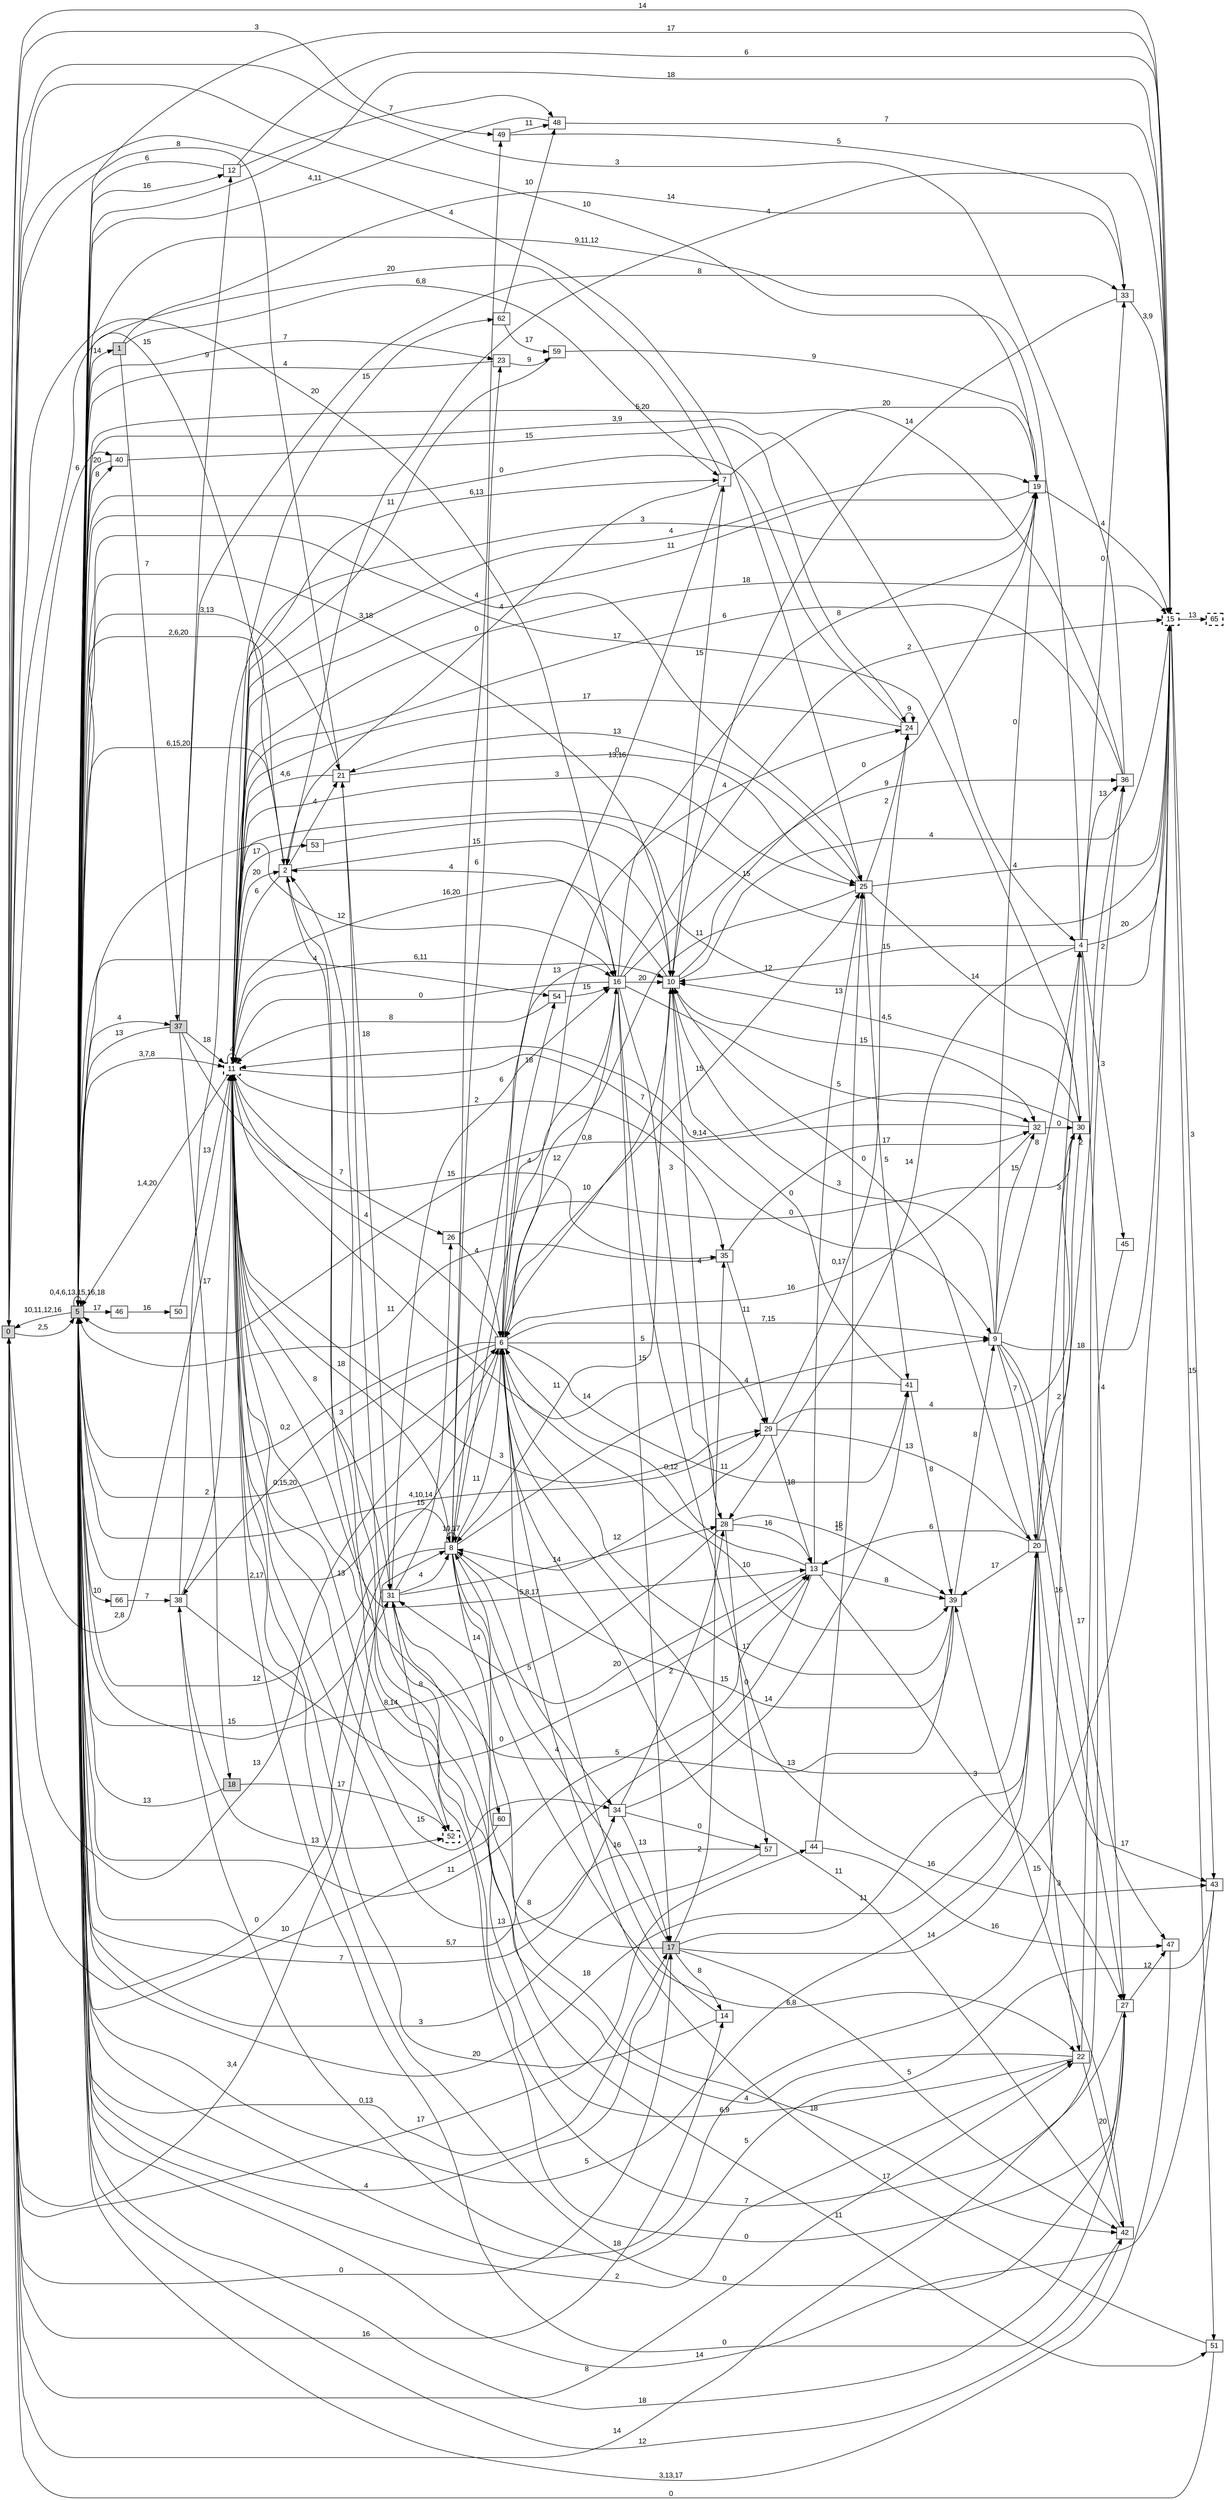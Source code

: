 digraph "NDFA" {
  rankdir=LR
  node [shape=box width=0.1 height=0.1 fontname=Arial]
  edge [fontname=Arial]
/* Estados */
 s0 [label="0" style="filled"] /* I:1 F:0 D:0 */
 s1 [label="1" style="filled"] /* I:1 F:0 D:0 */
 s2 [label="2" ] /* I:0 F:0 D:0 */
 s4 [label="4" ] /* I:0 F:0 D:0 */
 s5 [label="5" style="filled"] /* I:1 F:0 D:0 */
 s6 [label="6" ] /* I:0 F:0 D:0 */
 s7 [label="7" ] /* I:0 F:0 D:0 */
 s8 [label="8" ] /* I:0 F:0 D:0 */
 s9 [label="9" ] /* I:0 F:0 D:0 */
 s10 [label="10" ] /* I:0 F:0 D:0 */
 s11 [label="11" style="bold,dashed"] /* I:0 F:1 D:0 */
 s12 [label="12" ] /* I:0 F:0 D:0 */
 s13 [label="13" ] /* I:0 F:0 D:0 */
 s14 [label="14" ] /* I:0 F:0 D:0 */
 s15 [label="15" style="bold,dashed"] /* I:0 F:1 D:0 */
 s16 [label="16" ] /* I:0 F:0 D:0 */
 s17 [label="17" style="filled"] /* I:1 F:0 D:0 */
 s18 [label="18" style="filled"] /* I:1 F:0 D:0 */
 s19 [label="19" ] /* I:0 F:0 D:0 */
 s20 [label="20" ] /* I:0 F:0 D:0 */
 s21 [label="21" ] /* I:0 F:0 D:0 */
 s22 [label="22" ] /* I:0 F:0 D:0 */
 s23 [label="23" ] /* I:0 F:0 D:0 */
 s24 [label="24" ] /* I:0 F:0 D:0 */
 s25 [label="25" ] /* I:0 F:0 D:0 */
 s26 [label="26" ] /* I:0 F:0 D:0 */
 s27 [label="27" ] /* I:0 F:0 D:0 */
 s28 [label="28" ] /* I:0 F:0 D:0 */
 s29 [label="29" ] /* I:0 F:0 D:0 */
 s30 [label="30" ] /* I:0 F:0 D:0 */
 s31 [label="31" ] /* I:0 F:0 D:0 */
 s32 [label="32" ] /* I:0 F:0 D:0 */
 s33 [label="33" ] /* I:0 F:0 D:0 */
 s34 [label="34" ] /* I:0 F:0 D:0 */
 s35 [label="35" ] /* I:0 F:0 D:0 */
 s36 [label="36" ] /* I:0 F:0 D:0 */
 s37 [label="37" style="filled"] /* I:1 F:0 D:0 */
 s38 [label="38" ] /* I:0 F:0 D:0 */
 s39 [label="39" ] /* I:0 F:0 D:0 */
 s40 [label="40" ] /* I:0 F:0 D:0 */
 s41 [label="41" ] /* I:0 F:0 D:0 */
 s42 [label="42" ] /* I:0 F:0 D:0 */
 s43 [label="43" ] /* I:0 F:0 D:0 */
 s44 [label="44" ] /* I:0 F:0 D:0 */
 s45 [label="45" ] /* I:0 F:0 D:0 */
 s46 [label="46" ] /* I:0 F:0 D:0 */
 s47 [label="47" ] /* I:0 F:0 D:0 */
 s48 [label="48" ] /* I:0 F:0 D:0 */
 s49 [label="49" ] /* I:0 F:0 D:0 */
 s50 [label="50" ] /* I:0 F:0 D:0 */
 s51 [label="51" ] /* I:0 F:0 D:0 */
 s52 [label="52" style="bold,dashed"] /* I:0 F:1 D:0 */
 s53 [label="53" ] /* I:0 F:0 D:0 */
 s54 [label="54" ] /* I:0 F:0 D:0 */
 s57 [label="57" ] /* I:0 F:0 D:0 */
 s59 [label="59" ] /* I:0 F:0 D:0 */
 s60 [label="60" ] /* I:0 F:0 D:0 */
 s62 [label="62" ] /* I:0 F:0 D:0 */
 s65 [label="65" style="bold,dashed"] /* I:0 F:1 D:0 */
 s66 [label="66" ] /* I:0 F:0 D:0 */
/* Transiciones */
  s0 -> s5 [label="2,5"]
  s0 -> s6 [label="13"]
  s0 -> s8 [label="3,4"]
  s0 -> s11 [label="2,8"]
  s0 -> s14 [label="16"]
  s0 -> s15 [label="14"]
  s0 -> s16 [label="20"]
  s0 -> s17 [label="0"]
  s0 -> s22 [label="8"]
  s0 -> s25 [label="4"]
  s0 -> s40 [label="6"]
  s0 -> s44 [label="17"]
  s0 -> s49 [label="3"]
  s1 -> s7 [label="6,8"]
  s1 -> s33 [label="14"]
  s1 -> s37 [label="7"]
  s2 -> s0 [label="15"]
  s2 -> s5 [label="6,15,20"]
  s2 -> s10 [label="15"]
  s2 -> s11 [label="6"]
  s2 -> s21 [label="4"]
  s2 -> s27 [label="0"]
  s4 -> s0 [label="10"]
  s4 -> s10 [label="15"]
  s4 -> s15 [label="20"]
  s4 -> s27 [label="4"]
  s4 -> s28 [label="14"]
  s4 -> s33 [label="0"]
  s4 -> s36 [label="13"]
  s4 -> s45 [label="3"]
  s5 -> s0 [label="10,11,12,16"]
  s5 -> s1 [label="14"]
  s5 -> s2 [label="2,6,20"]
  s5 -> s4 [label="3,9"]
  s5 -> s5 [label="0,4,6,13,15,16,18"]
  s5 -> s6 [label="0,15,20"]
  s5 -> s8 [label="2,17"]
  s5 -> s11 [label="3,7,8"]
  s5 -> s12 [label="16"]
  s5 -> s13 [label="11"]
  s5 -> s15 [label="18"]
  s5 -> s16 [label="12"]
  s5 -> s17 [label="0,13"]
  s5 -> s20 [label="5"]
  s5 -> s21 [label="3,13"]
  s5 -> s22 [label="2"]
  s5 -> s23 [label="7"]
  s5 -> s25 [label="4"]
  s5 -> s29 [label="4,10,14"]
  s5 -> s30 [label="18"]
  s5 -> s31 [label="15"]
  s5 -> s34 [label="7"]
  s5 -> s37 [label="4"]
  s5 -> s40 [label="8"]
  s5 -> s42 [label="12"]
  s5 -> s46 [label="17"]
  s5 -> s54 [label="4"]
  s5 -> s66 [label="10"]
  s6 -> s0 [label="0"]
  s6 -> s5 [label="0,2"]
  s6 -> s9 [label="7,15"]
  s6 -> s10 [label="10"]
  s6 -> s11 [label="4"]
  s6 -> s16 [label="12"]
  s6 -> s24 [label="4"]
  s6 -> s25 [label="15"]
  s6 -> s29 [label="5"]
  s6 -> s38 [label="3"]
  s6 -> s39 [label="10"]
  s6 -> s41 [label="11"]
  s6 -> s54 [label="18"]
  s7 -> s2 [label="4"]
  s7 -> s5 [label="20"]
  s7 -> s6 [label="13,16"]
  s7 -> s19 [label="20"]
  s8 -> s5 [label="12"]
  s8 -> s6 [label="11"]
  s8 -> s8 [label="10,17"]
  s8 -> s9 [label="4"]
  s8 -> s10 [label="13"]
  s8 -> s11 [label="18"]
  s8 -> s22 [label="6,8"]
  s8 -> s23 [label="6"]
  s8 -> s34 [label="5"]
  s8 -> s42 [label="18"]
  s8 -> s49 [label="0"]
  s8 -> s60 [label="14"]
  s9 -> s4 [label="8"]
  s9 -> s10 [label="3"]
  s9 -> s15 [label="18"]
  s9 -> s19 [label="0"]
  s9 -> s20 [label="7"]
  s9 -> s27 [label="16"]
  s9 -> s32 [label="15"]
  s9 -> s47 [label="17"]
  s10 -> s5 [label="3,18"]
  s10 -> s7 [label="15"]
  s10 -> s8 [label="11"]
  s10 -> s11 [label="16,20"]
  s10 -> s15 [label="4"]
  s10 -> s19 [label="0"]
  s10 -> s28 [label="4"]
  s10 -> s32 [label="15"]
  s11 -> s2 [label="20"]
  s11 -> s5 [label="1,4,20"]
  s11 -> s7 [label="6,13"]
  s11 -> s9 [label="7"]
  s11 -> s11 [label="4"]
  s11 -> s13 [label="5,8,17"]
  s11 -> s15 [label="18"]
  s11 -> s16 [label="6,11"]
  s11 -> s19 [label="4"]
  s11 -> s25 [label="3"]
  s11 -> s26 [label="7"]
  s11 -> s29 [label="3"]
  s11 -> s31 [label="8"]
  s11 -> s34 [label="15"]
  s11 -> s35 [label="2"]
  s11 -> s53 [label="17"]
  s11 -> s62 [label="15"]
  s12 -> s5 [label="6"]
  s12 -> s15 [label="6"]
  s12 -> s48 [label="7"]
  s13 -> s5 [label="5,7"]
  s13 -> s6 [label="0,12"]
  s13 -> s25 [label="13"]
  s13 -> s27 [label="3"]
  s13 -> s31 [label="20"]
  s13 -> s39 [label="8"]
  s14 -> s6 [label="16"]
  s14 -> s11 [label="20"]
  s15 -> s2 [label="4"]
  s15 -> s5 [label="17"]
  s15 -> s11 [label="15"]
  s15 -> s43 [label="3"]
  s15 -> s51 [label="15"]
  s15 -> s65 [label="13"]
  s16 -> s2 [label="4"]
  s16 -> s8 [label="4"]
  s16 -> s10 [label="20"]
  s16 -> s11 [label="0"]
  s16 -> s15 [label="2"]
  s16 -> s17 [label="15"]
  s16 -> s19 [label="8"]
  s16 -> s28 [label="3"]
  s16 -> s32 [label="5"]
  s16 -> s36 [label="9"]
  s16 -> s43 [label="16"]
  s17 -> s5 [label="4"]
  s17 -> s8 [label="4"]
  s17 -> s14 [label="8"]
  s17 -> s15 [label="14"]
  s17 -> s20 [label="11"]
  s17 -> s31 [label="8"]
  s17 -> s35 [label="2"]
  s17 -> s42 [label="5"]
  s18 -> s5 [label="13"]
  s18 -> s52 [label="17"]
  s19 -> s5 [label="9,11,12"]
  s19 -> s11 [label="11"]
  s19 -> s15 [label="4"]
  s20 -> s4 [label="3"]
  s20 -> s5 [label="18"]
  s20 -> s6 [label="13"]
  s20 -> s10 [label="0"]
  s20 -> s13 [label="6"]
  s20 -> s22 [label="3"]
  s20 -> s30 [label="2"]
  s20 -> s36 [label="2"]
  s20 -> s39 [label="17"]
  s20 -> s43 [label="17"]
  s21 -> s0 [label="8"]
  s21 -> s11 [label="4,6"]
  s21 -> s25 [label="0"]
  s21 -> s31 [label="18"]
  s22 -> s2 [label="6,9"]
  s22 -> s21 [label="4"]
  s22 -> s36 [label="2"]
  s22 -> s42 [label="20"]
  s23 -> s5 [label="4"]
  s23 -> s59 [label="9"]
  s24 -> s5 [label="0"]
  s24 -> s11 [label="17"]
  s24 -> s24 [label="9"]
  s25 -> s6 [label="11"]
  s25 -> s15 [label="4"]
  s25 -> s21 [label="13"]
  s25 -> s24 [label="2"]
  s25 -> s30 [label="14"]
  s25 -> s41 [label="5"]
  s26 -> s6 [label="4"]
  s26 -> s30 [label="0"]
  s27 -> s2 [label="7"]
  s27 -> s5 [label="18"]
  s27 -> s11 [label="0"]
  s27 -> s47 [label="12"]
  s28 -> s5 [label="8,14"]
  s28 -> s13 [label="16"]
  s28 -> s39 [label="15"]
  s28 -> s57 [label="0"]
  s29 -> s8 [label="12"]
  s29 -> s13 [label="18"]
  s29 -> s20 [label="13"]
  s29 -> s24 [label="0,17"]
  s29 -> s30 [label="4"]
  s30 -> s5 [label="17"]
  s30 -> s10 [label="4,5"]
  s30 -> s11 [label="9,14"]
  s31 -> s8 [label="4"]
  s31 -> s16 [label="6"]
  s31 -> s26 [label="15"]
  s31 -> s28 [label="14"]
  s31 -> s51 [label="11"]
  s31 -> s52 [label="8"]
  s32 -> s5 [label="0,8"]
  s32 -> s6 [label="16"]
  s32 -> s30 [label="0"]
  s33 -> s10 [label="14"]
  s33 -> s15 [label="3,9"]
  s34 -> s17 [label="13"]
  s34 -> s28 [label="2"]
  s34 -> s41 [label="14"]
  s34 -> s57 [label="0"]
  s35 -> s5 [label="11"]
  s35 -> s29 [label="11"]
  s35 -> s32 [label="17"]
  s36 -> s0 [label="3"]
  s36 -> s5 [label="5,20"]
  s36 -> s11 [label="6"]
  s37 -> s5 [label="13"]
  s37 -> s11 [label="18"]
  s37 -> s12 [label="9"]
  s37 -> s18 [label="17"]
  s37 -> s33 [label="8"]
  s37 -> s35 [label="15"]
  s38 -> s11 [label="2"]
  s38 -> s13 [label="0"]
  s38 -> s19 [label="3"]
  s38 -> s52 [label="13"]
  s39 -> s6 [label="17"]
  s39 -> s8 [label="15"]
  s39 -> s9 [label="8"]
  s39 -> s11 [label="5"]
  s40 -> s5 [label="20"]
  s40 -> s24 [label="15"]
  s41 -> s10 [label="0"]
  s41 -> s11 [label="14"]
  s41 -> s39 [label="8"]
  s42 -> s6 [label="11"]
  s42 -> s11 [label="0"]
  s42 -> s39 [label="15"]
  s43 -> s5 [label="14"]
  s43 -> s38 [label="5"]
  s44 -> s25 [label="16"]
  s44 -> s47 [label="16"]
  s45 -> s0 [label="14"]
  s46 -> s50 [label="16"]
  s47 -> s5 [label="3,13,17"]
  s48 -> s5 [label="4,11"]
  s48 -> s15 [label="7"]
  s49 -> s33 [label="5"]
  s49 -> s48 [label="11"]
  s50 -> s11 [label="13"]
  s51 -> s0 [label="0"]
  s51 -> s6 [label="17"]
  s52 -> s11 [label="13"]
  s53 -> s15 [label="12"]
  s54 -> s11 [label="8"]
  s54 -> s16 [label="15"]
  s57 -> s5 [label="3"]
  s57 -> s11 [label="13"]
  s59 -> s11 [label="11"]
  s59 -> s19 [label="9"]
  s60 -> s5 [label="10"]
  s62 -> s48 [label="10"]
  s62 -> s59 [label="17"]
  s66 -> s38 [label="7"]
}

